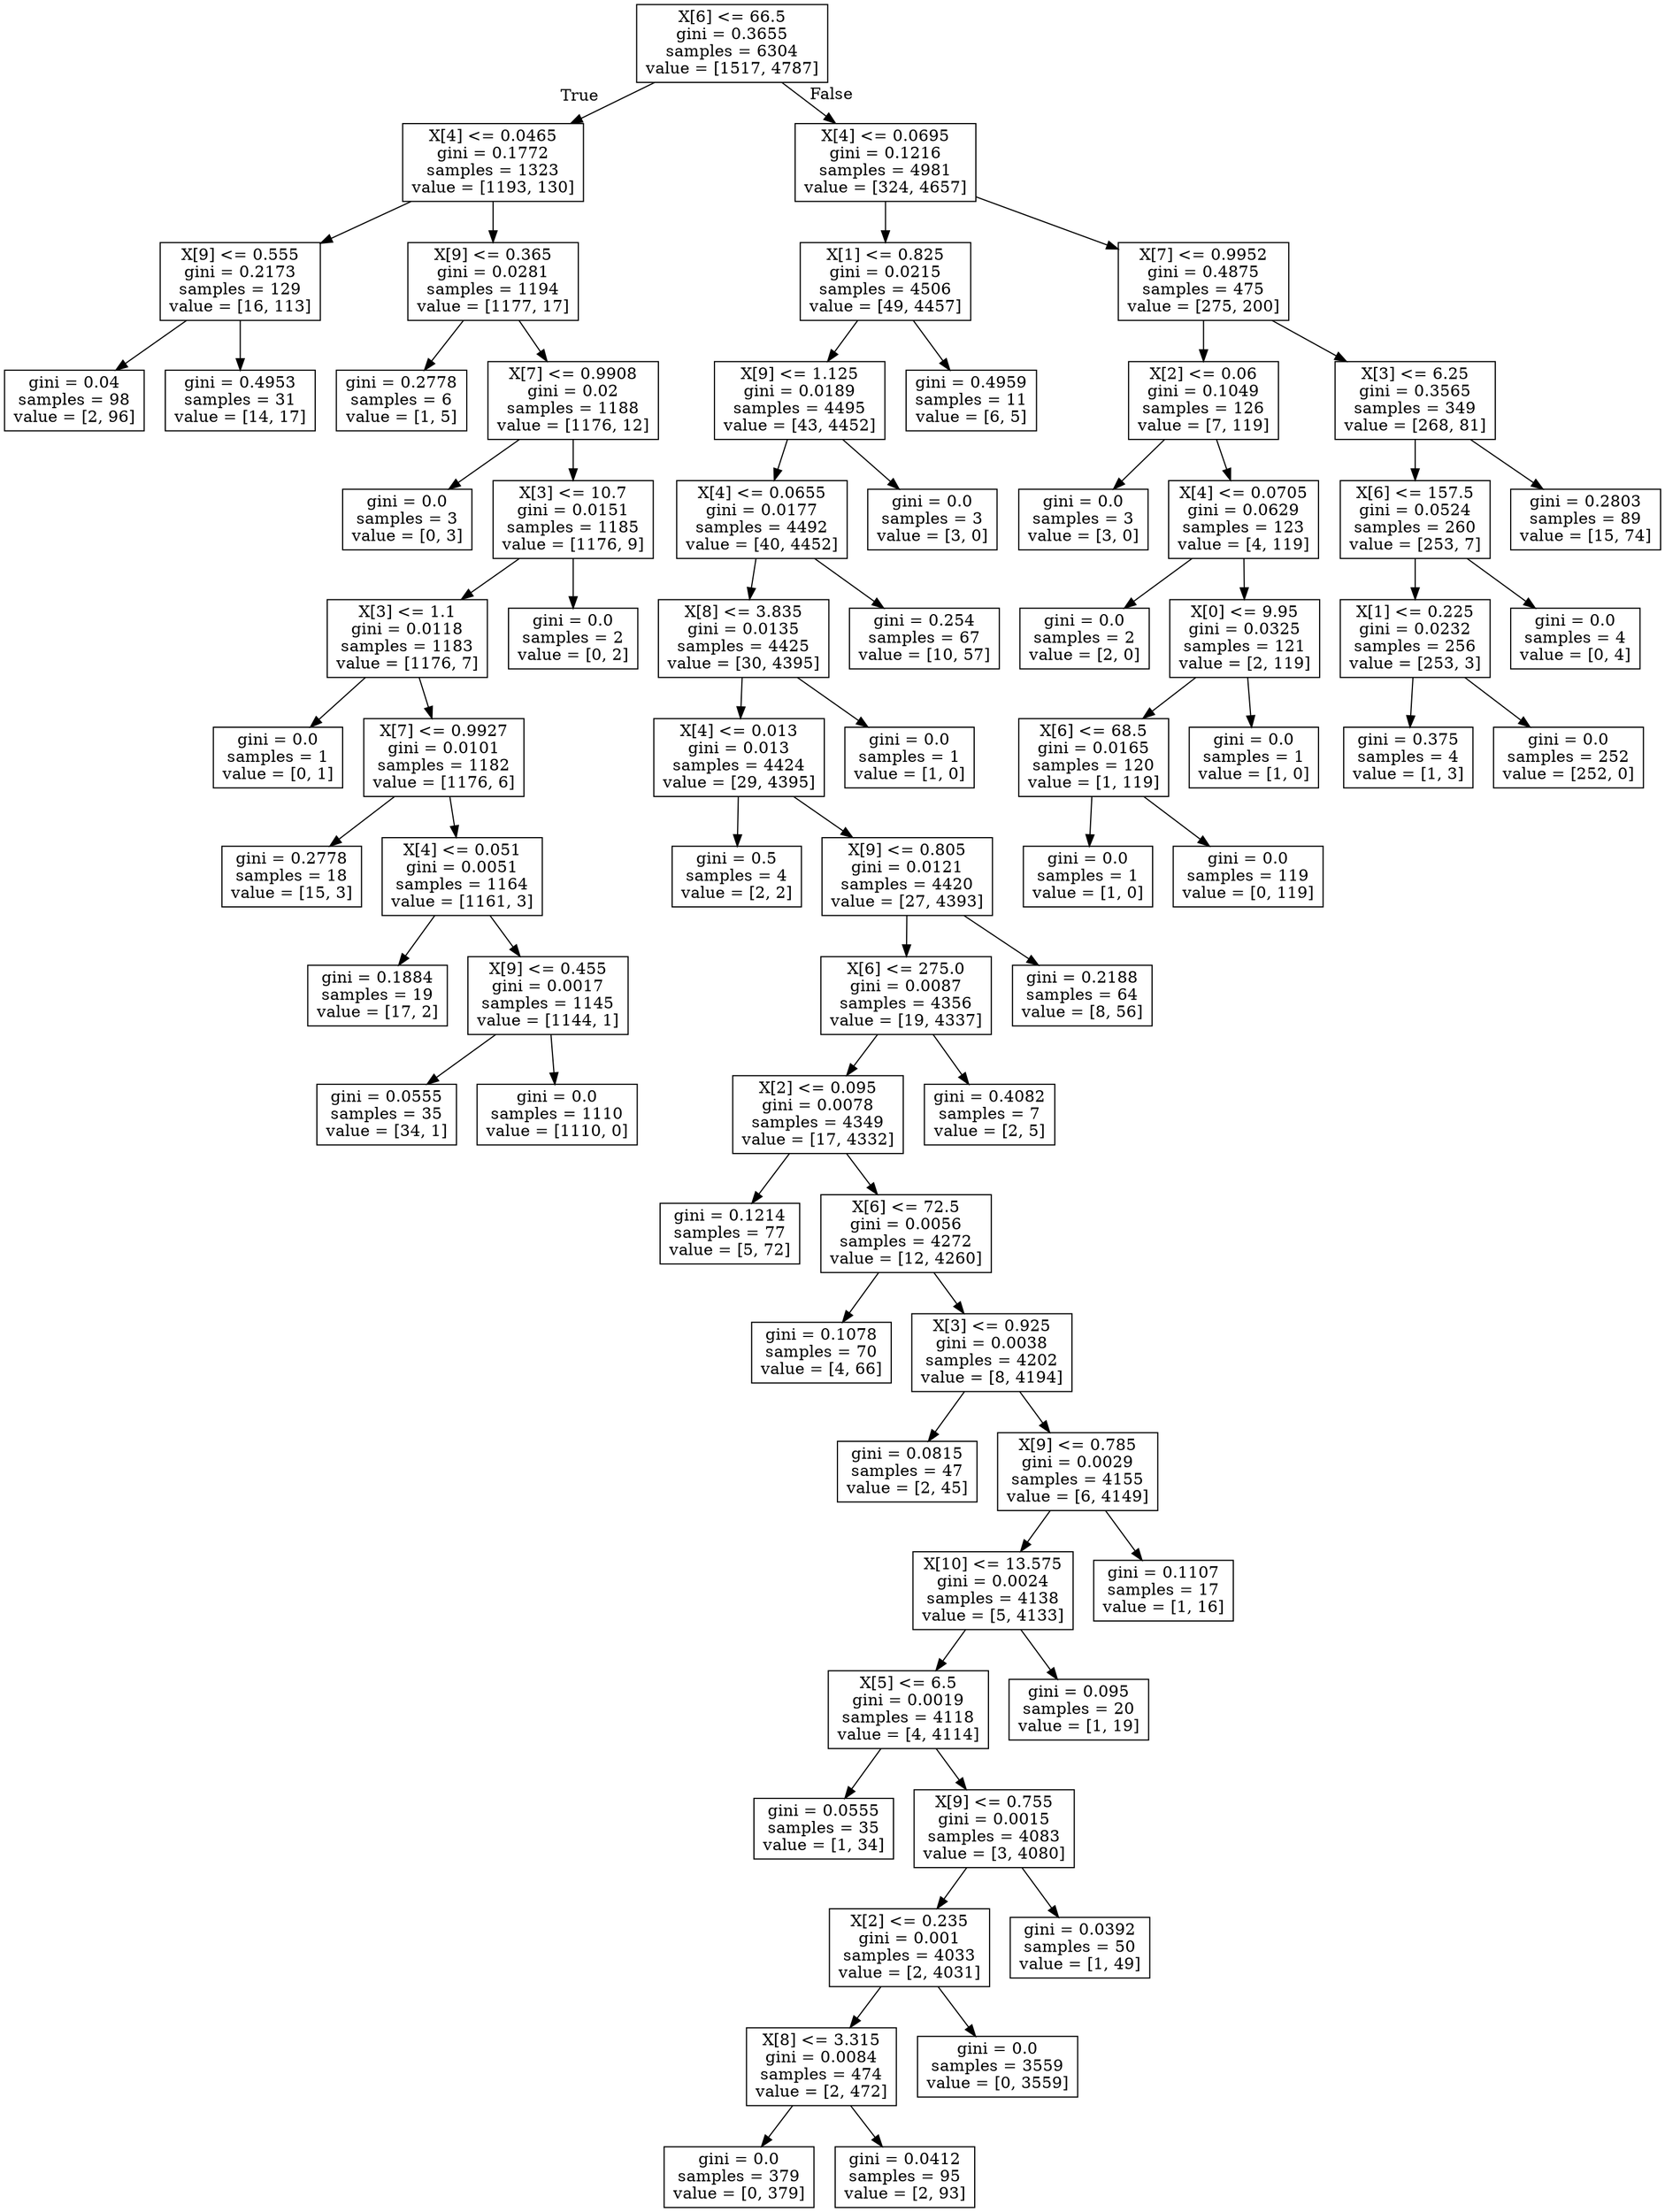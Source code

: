 digraph Tree {
node [shape=box] ;
0 [label="X[6] <= 66.5\ngini = 0.3655\nsamples = 6304\nvalue = [1517, 4787]"] ;
1 [label="X[4] <= 0.0465\ngini = 0.1772\nsamples = 1323\nvalue = [1193, 130]"] ;
0 -> 1 [labeldistance=2.5, labelangle=45, headlabel="True"] ;
2 [label="X[9] <= 0.555\ngini = 0.2173\nsamples = 129\nvalue = [16, 113]"] ;
1 -> 2 ;
3 [label="gini = 0.04\nsamples = 98\nvalue = [2, 96]"] ;
2 -> 3 ;
4 [label="gini = 0.4953\nsamples = 31\nvalue = [14, 17]"] ;
2 -> 4 ;
5 [label="X[9] <= 0.365\ngini = 0.0281\nsamples = 1194\nvalue = [1177, 17]"] ;
1 -> 5 ;
6 [label="gini = 0.2778\nsamples = 6\nvalue = [1, 5]"] ;
5 -> 6 ;
7 [label="X[7] <= 0.9908\ngini = 0.02\nsamples = 1188\nvalue = [1176, 12]"] ;
5 -> 7 ;
8 [label="gini = 0.0\nsamples = 3\nvalue = [0, 3]"] ;
7 -> 8 ;
9 [label="X[3] <= 10.7\ngini = 0.0151\nsamples = 1185\nvalue = [1176, 9]"] ;
7 -> 9 ;
10 [label="X[3] <= 1.1\ngini = 0.0118\nsamples = 1183\nvalue = [1176, 7]"] ;
9 -> 10 ;
11 [label="gini = 0.0\nsamples = 1\nvalue = [0, 1]"] ;
10 -> 11 ;
12 [label="X[7] <= 0.9927\ngini = 0.0101\nsamples = 1182\nvalue = [1176, 6]"] ;
10 -> 12 ;
13 [label="gini = 0.2778\nsamples = 18\nvalue = [15, 3]"] ;
12 -> 13 ;
14 [label="X[4] <= 0.051\ngini = 0.0051\nsamples = 1164\nvalue = [1161, 3]"] ;
12 -> 14 ;
15 [label="gini = 0.1884\nsamples = 19\nvalue = [17, 2]"] ;
14 -> 15 ;
16 [label="X[9] <= 0.455\ngini = 0.0017\nsamples = 1145\nvalue = [1144, 1]"] ;
14 -> 16 ;
17 [label="gini = 0.0555\nsamples = 35\nvalue = [34, 1]"] ;
16 -> 17 ;
18 [label="gini = 0.0\nsamples = 1110\nvalue = [1110, 0]"] ;
16 -> 18 ;
19 [label="gini = 0.0\nsamples = 2\nvalue = [0, 2]"] ;
9 -> 19 ;
20 [label="X[4] <= 0.0695\ngini = 0.1216\nsamples = 4981\nvalue = [324, 4657]"] ;
0 -> 20 [labeldistance=2.5, labelangle=-45, headlabel="False"] ;
21 [label="X[1] <= 0.825\ngini = 0.0215\nsamples = 4506\nvalue = [49, 4457]"] ;
20 -> 21 ;
22 [label="X[9] <= 1.125\ngini = 0.0189\nsamples = 4495\nvalue = [43, 4452]"] ;
21 -> 22 ;
23 [label="X[4] <= 0.0655\ngini = 0.0177\nsamples = 4492\nvalue = [40, 4452]"] ;
22 -> 23 ;
24 [label="X[8] <= 3.835\ngini = 0.0135\nsamples = 4425\nvalue = [30, 4395]"] ;
23 -> 24 ;
25 [label="X[4] <= 0.013\ngini = 0.013\nsamples = 4424\nvalue = [29, 4395]"] ;
24 -> 25 ;
26 [label="gini = 0.5\nsamples = 4\nvalue = [2, 2]"] ;
25 -> 26 ;
27 [label="X[9] <= 0.805\ngini = 0.0121\nsamples = 4420\nvalue = [27, 4393]"] ;
25 -> 27 ;
28 [label="X[6] <= 275.0\ngini = 0.0087\nsamples = 4356\nvalue = [19, 4337]"] ;
27 -> 28 ;
29 [label="X[2] <= 0.095\ngini = 0.0078\nsamples = 4349\nvalue = [17, 4332]"] ;
28 -> 29 ;
30 [label="gini = 0.1214\nsamples = 77\nvalue = [5, 72]"] ;
29 -> 30 ;
31 [label="X[6] <= 72.5\ngini = 0.0056\nsamples = 4272\nvalue = [12, 4260]"] ;
29 -> 31 ;
32 [label="gini = 0.1078\nsamples = 70\nvalue = [4, 66]"] ;
31 -> 32 ;
33 [label="X[3] <= 0.925\ngini = 0.0038\nsamples = 4202\nvalue = [8, 4194]"] ;
31 -> 33 ;
34 [label="gini = 0.0815\nsamples = 47\nvalue = [2, 45]"] ;
33 -> 34 ;
35 [label="X[9] <= 0.785\ngini = 0.0029\nsamples = 4155\nvalue = [6, 4149]"] ;
33 -> 35 ;
36 [label="X[10] <= 13.575\ngini = 0.0024\nsamples = 4138\nvalue = [5, 4133]"] ;
35 -> 36 ;
37 [label="X[5] <= 6.5\ngini = 0.0019\nsamples = 4118\nvalue = [4, 4114]"] ;
36 -> 37 ;
38 [label="gini = 0.0555\nsamples = 35\nvalue = [1, 34]"] ;
37 -> 38 ;
39 [label="X[9] <= 0.755\ngini = 0.0015\nsamples = 4083\nvalue = [3, 4080]"] ;
37 -> 39 ;
40 [label="X[2] <= 0.235\ngini = 0.001\nsamples = 4033\nvalue = [2, 4031]"] ;
39 -> 40 ;
41 [label="X[8] <= 3.315\ngini = 0.0084\nsamples = 474\nvalue = [2, 472]"] ;
40 -> 41 ;
42 [label="gini = 0.0\nsamples = 379\nvalue = [0, 379]"] ;
41 -> 42 ;
43 [label="gini = 0.0412\nsamples = 95\nvalue = [2, 93]"] ;
41 -> 43 ;
44 [label="gini = 0.0\nsamples = 3559\nvalue = [0, 3559]"] ;
40 -> 44 ;
45 [label="gini = 0.0392\nsamples = 50\nvalue = [1, 49]"] ;
39 -> 45 ;
46 [label="gini = 0.095\nsamples = 20\nvalue = [1, 19]"] ;
36 -> 46 ;
47 [label="gini = 0.1107\nsamples = 17\nvalue = [1, 16]"] ;
35 -> 47 ;
48 [label="gini = 0.4082\nsamples = 7\nvalue = [2, 5]"] ;
28 -> 48 ;
49 [label="gini = 0.2188\nsamples = 64\nvalue = [8, 56]"] ;
27 -> 49 ;
50 [label="gini = 0.0\nsamples = 1\nvalue = [1, 0]"] ;
24 -> 50 ;
51 [label="gini = 0.254\nsamples = 67\nvalue = [10, 57]"] ;
23 -> 51 ;
52 [label="gini = 0.0\nsamples = 3\nvalue = [3, 0]"] ;
22 -> 52 ;
53 [label="gini = 0.4959\nsamples = 11\nvalue = [6, 5]"] ;
21 -> 53 ;
54 [label="X[7] <= 0.9952\ngini = 0.4875\nsamples = 475\nvalue = [275, 200]"] ;
20 -> 54 ;
55 [label="X[2] <= 0.06\ngini = 0.1049\nsamples = 126\nvalue = [7, 119]"] ;
54 -> 55 ;
56 [label="gini = 0.0\nsamples = 3\nvalue = [3, 0]"] ;
55 -> 56 ;
57 [label="X[4] <= 0.0705\ngini = 0.0629\nsamples = 123\nvalue = [4, 119]"] ;
55 -> 57 ;
58 [label="gini = 0.0\nsamples = 2\nvalue = [2, 0]"] ;
57 -> 58 ;
59 [label="X[0] <= 9.95\ngini = 0.0325\nsamples = 121\nvalue = [2, 119]"] ;
57 -> 59 ;
60 [label="X[6] <= 68.5\ngini = 0.0165\nsamples = 120\nvalue = [1, 119]"] ;
59 -> 60 ;
61 [label="gini = 0.0\nsamples = 1\nvalue = [1, 0]"] ;
60 -> 61 ;
62 [label="gini = 0.0\nsamples = 119\nvalue = [0, 119]"] ;
60 -> 62 ;
63 [label="gini = 0.0\nsamples = 1\nvalue = [1, 0]"] ;
59 -> 63 ;
64 [label="X[3] <= 6.25\ngini = 0.3565\nsamples = 349\nvalue = [268, 81]"] ;
54 -> 64 ;
65 [label="X[6] <= 157.5\ngini = 0.0524\nsamples = 260\nvalue = [253, 7]"] ;
64 -> 65 ;
66 [label="X[1] <= 0.225\ngini = 0.0232\nsamples = 256\nvalue = [253, 3]"] ;
65 -> 66 ;
67 [label="gini = 0.375\nsamples = 4\nvalue = [1, 3]"] ;
66 -> 67 ;
68 [label="gini = 0.0\nsamples = 252\nvalue = [252, 0]"] ;
66 -> 68 ;
69 [label="gini = 0.0\nsamples = 4\nvalue = [0, 4]"] ;
65 -> 69 ;
70 [label="gini = 0.2803\nsamples = 89\nvalue = [15, 74]"] ;
64 -> 70 ;
}